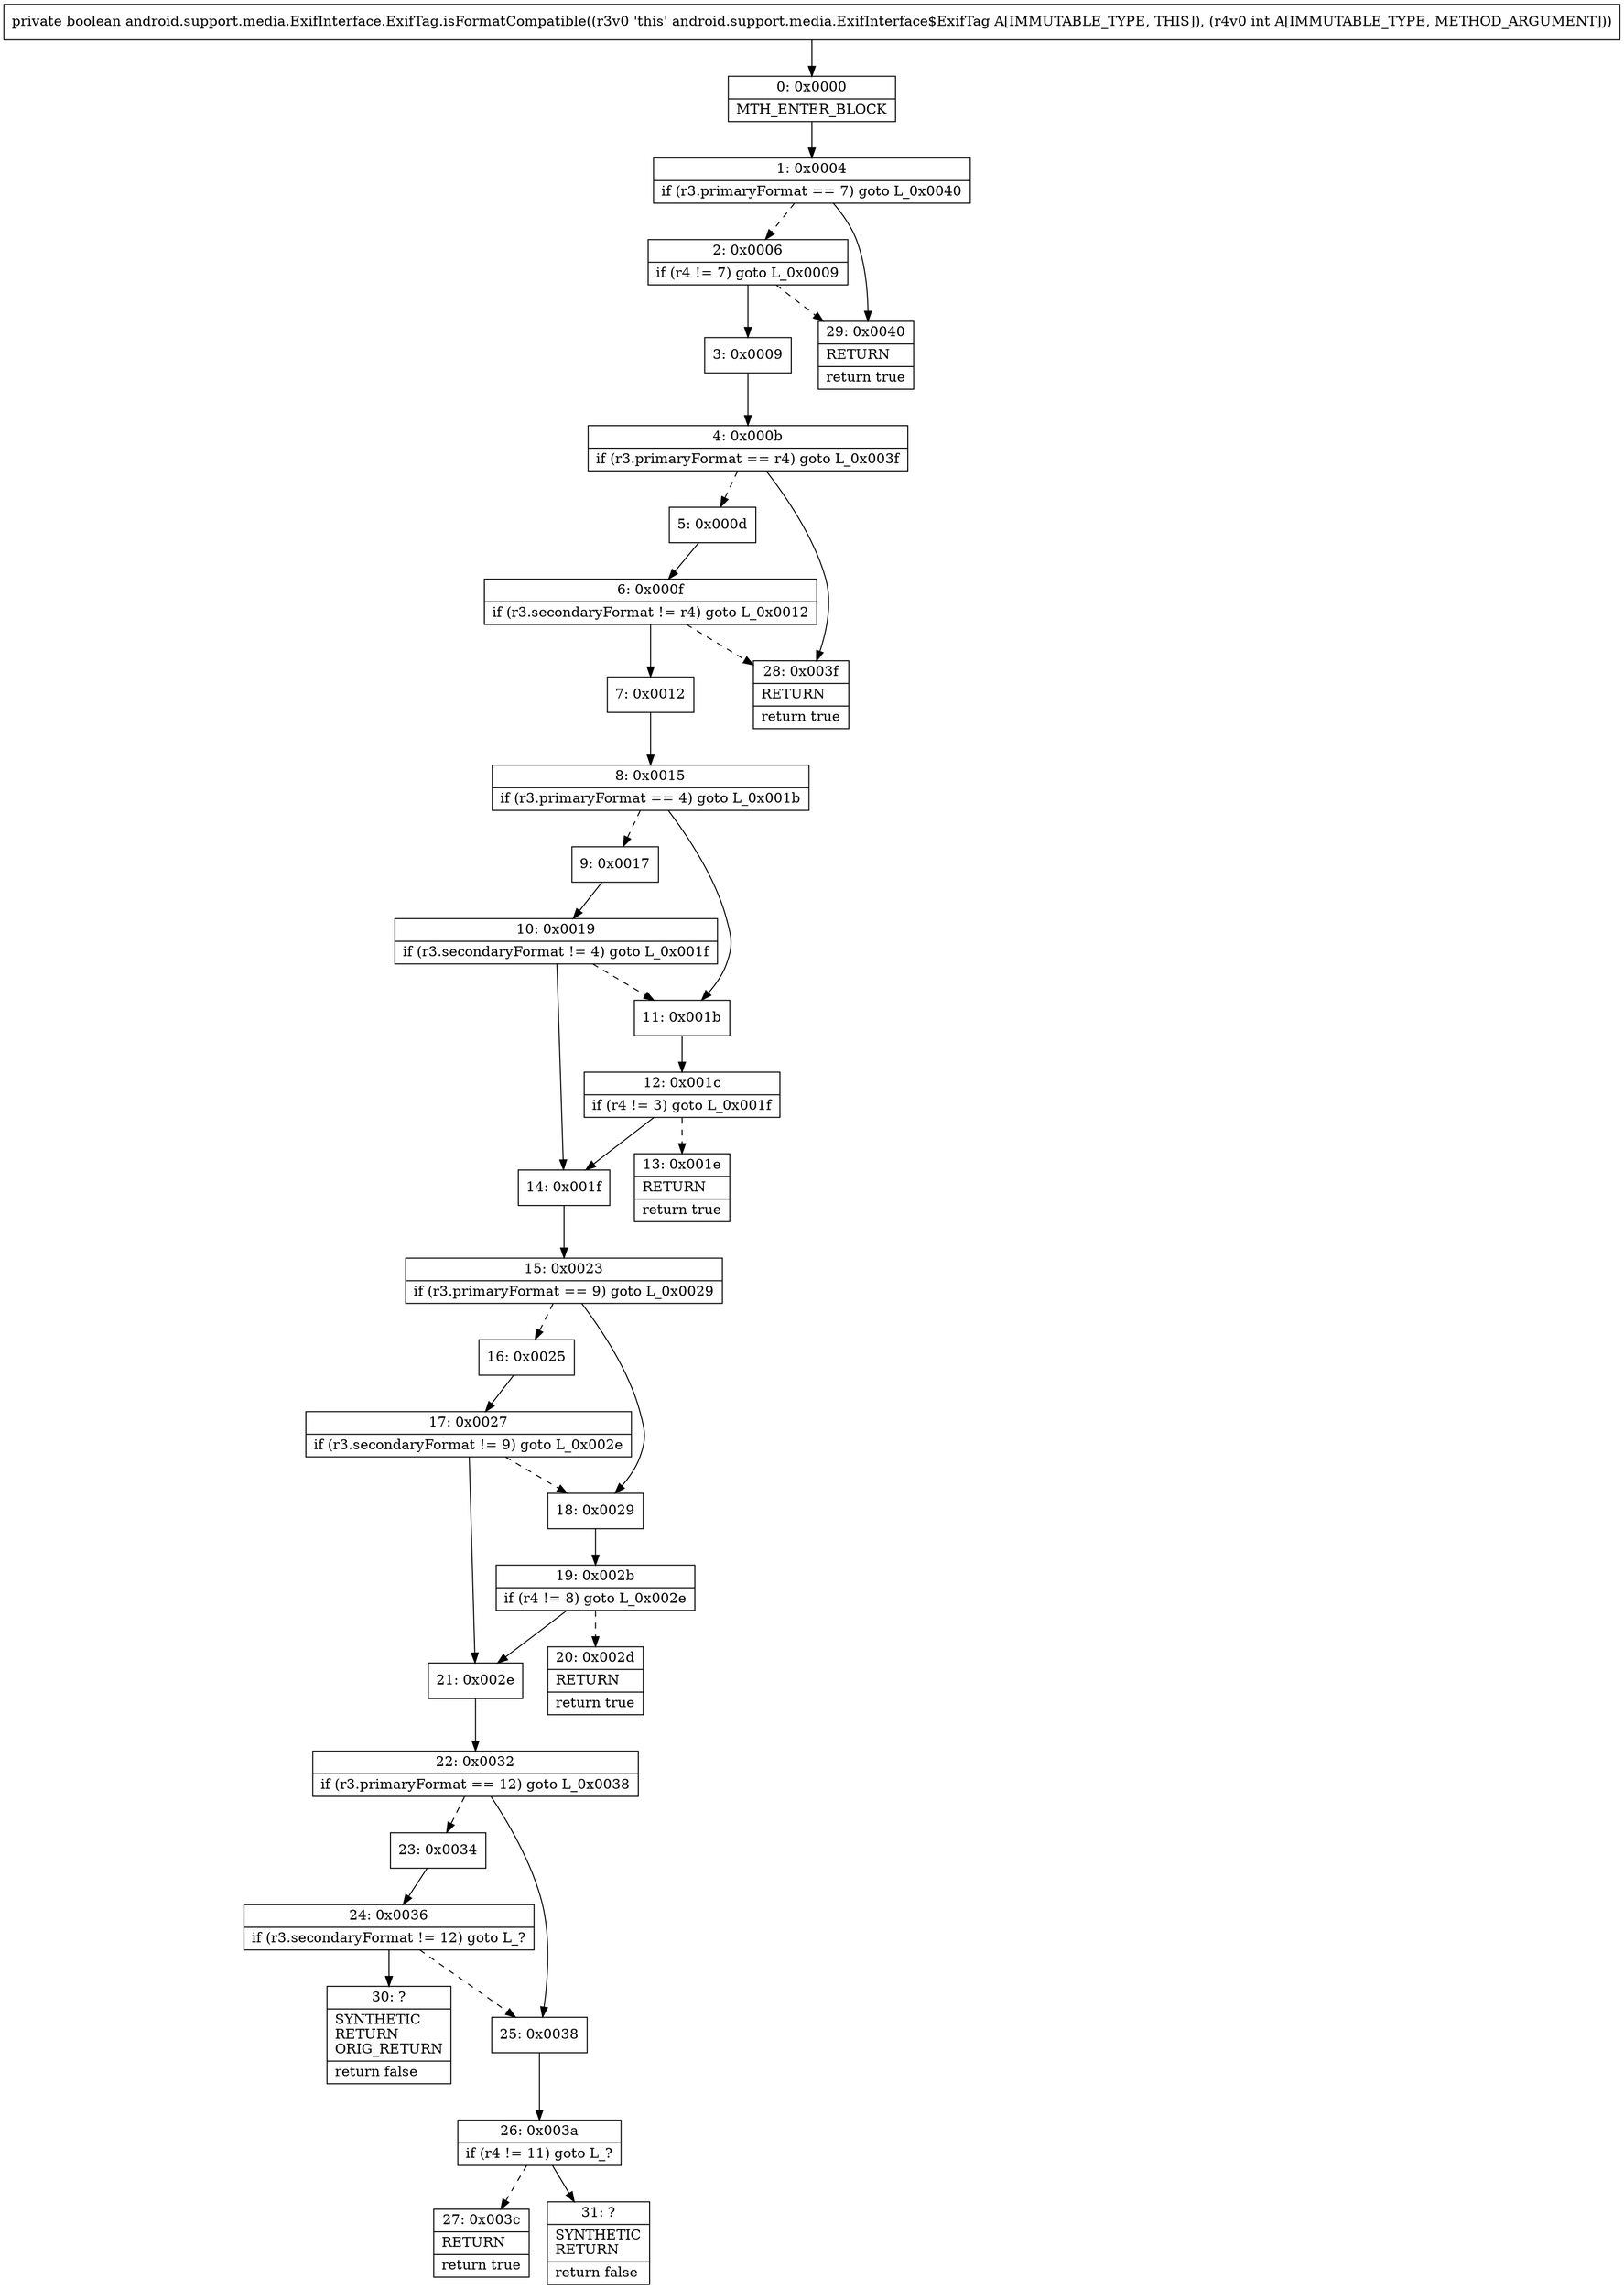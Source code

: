 digraph "CFG forandroid.support.media.ExifInterface.ExifTag.isFormatCompatible(I)Z" {
Node_0 [shape=record,label="{0\:\ 0x0000|MTH_ENTER_BLOCK\l}"];
Node_1 [shape=record,label="{1\:\ 0x0004|if (r3.primaryFormat == 7) goto L_0x0040\l}"];
Node_2 [shape=record,label="{2\:\ 0x0006|if (r4 != 7) goto L_0x0009\l}"];
Node_3 [shape=record,label="{3\:\ 0x0009}"];
Node_4 [shape=record,label="{4\:\ 0x000b|if (r3.primaryFormat == r4) goto L_0x003f\l}"];
Node_5 [shape=record,label="{5\:\ 0x000d}"];
Node_6 [shape=record,label="{6\:\ 0x000f|if (r3.secondaryFormat != r4) goto L_0x0012\l}"];
Node_7 [shape=record,label="{7\:\ 0x0012}"];
Node_8 [shape=record,label="{8\:\ 0x0015|if (r3.primaryFormat == 4) goto L_0x001b\l}"];
Node_9 [shape=record,label="{9\:\ 0x0017}"];
Node_10 [shape=record,label="{10\:\ 0x0019|if (r3.secondaryFormat != 4) goto L_0x001f\l}"];
Node_11 [shape=record,label="{11\:\ 0x001b}"];
Node_12 [shape=record,label="{12\:\ 0x001c|if (r4 != 3) goto L_0x001f\l}"];
Node_13 [shape=record,label="{13\:\ 0x001e|RETURN\l|return true\l}"];
Node_14 [shape=record,label="{14\:\ 0x001f}"];
Node_15 [shape=record,label="{15\:\ 0x0023|if (r3.primaryFormat == 9) goto L_0x0029\l}"];
Node_16 [shape=record,label="{16\:\ 0x0025}"];
Node_17 [shape=record,label="{17\:\ 0x0027|if (r3.secondaryFormat != 9) goto L_0x002e\l}"];
Node_18 [shape=record,label="{18\:\ 0x0029}"];
Node_19 [shape=record,label="{19\:\ 0x002b|if (r4 != 8) goto L_0x002e\l}"];
Node_20 [shape=record,label="{20\:\ 0x002d|RETURN\l|return true\l}"];
Node_21 [shape=record,label="{21\:\ 0x002e}"];
Node_22 [shape=record,label="{22\:\ 0x0032|if (r3.primaryFormat == 12) goto L_0x0038\l}"];
Node_23 [shape=record,label="{23\:\ 0x0034}"];
Node_24 [shape=record,label="{24\:\ 0x0036|if (r3.secondaryFormat != 12) goto L_?\l}"];
Node_25 [shape=record,label="{25\:\ 0x0038}"];
Node_26 [shape=record,label="{26\:\ 0x003a|if (r4 != 11) goto L_?\l}"];
Node_27 [shape=record,label="{27\:\ 0x003c|RETURN\l|return true\l}"];
Node_28 [shape=record,label="{28\:\ 0x003f|RETURN\l|return true\l}"];
Node_29 [shape=record,label="{29\:\ 0x0040|RETURN\l|return true\l}"];
Node_30 [shape=record,label="{30\:\ ?|SYNTHETIC\lRETURN\lORIG_RETURN\l|return false\l}"];
Node_31 [shape=record,label="{31\:\ ?|SYNTHETIC\lRETURN\l|return false\l}"];
MethodNode[shape=record,label="{private boolean android.support.media.ExifInterface.ExifTag.isFormatCompatible((r3v0 'this' android.support.media.ExifInterface$ExifTag A[IMMUTABLE_TYPE, THIS]), (r4v0 int A[IMMUTABLE_TYPE, METHOD_ARGUMENT])) }"];
MethodNode -> Node_0;
Node_0 -> Node_1;
Node_1 -> Node_2[style=dashed];
Node_1 -> Node_29;
Node_2 -> Node_3;
Node_2 -> Node_29[style=dashed];
Node_3 -> Node_4;
Node_4 -> Node_5[style=dashed];
Node_4 -> Node_28;
Node_5 -> Node_6;
Node_6 -> Node_7;
Node_6 -> Node_28[style=dashed];
Node_7 -> Node_8;
Node_8 -> Node_9[style=dashed];
Node_8 -> Node_11;
Node_9 -> Node_10;
Node_10 -> Node_11[style=dashed];
Node_10 -> Node_14;
Node_11 -> Node_12;
Node_12 -> Node_13[style=dashed];
Node_12 -> Node_14;
Node_14 -> Node_15;
Node_15 -> Node_16[style=dashed];
Node_15 -> Node_18;
Node_16 -> Node_17;
Node_17 -> Node_18[style=dashed];
Node_17 -> Node_21;
Node_18 -> Node_19;
Node_19 -> Node_20[style=dashed];
Node_19 -> Node_21;
Node_21 -> Node_22;
Node_22 -> Node_23[style=dashed];
Node_22 -> Node_25;
Node_23 -> Node_24;
Node_24 -> Node_25[style=dashed];
Node_24 -> Node_30;
Node_25 -> Node_26;
Node_26 -> Node_27[style=dashed];
Node_26 -> Node_31;
}

